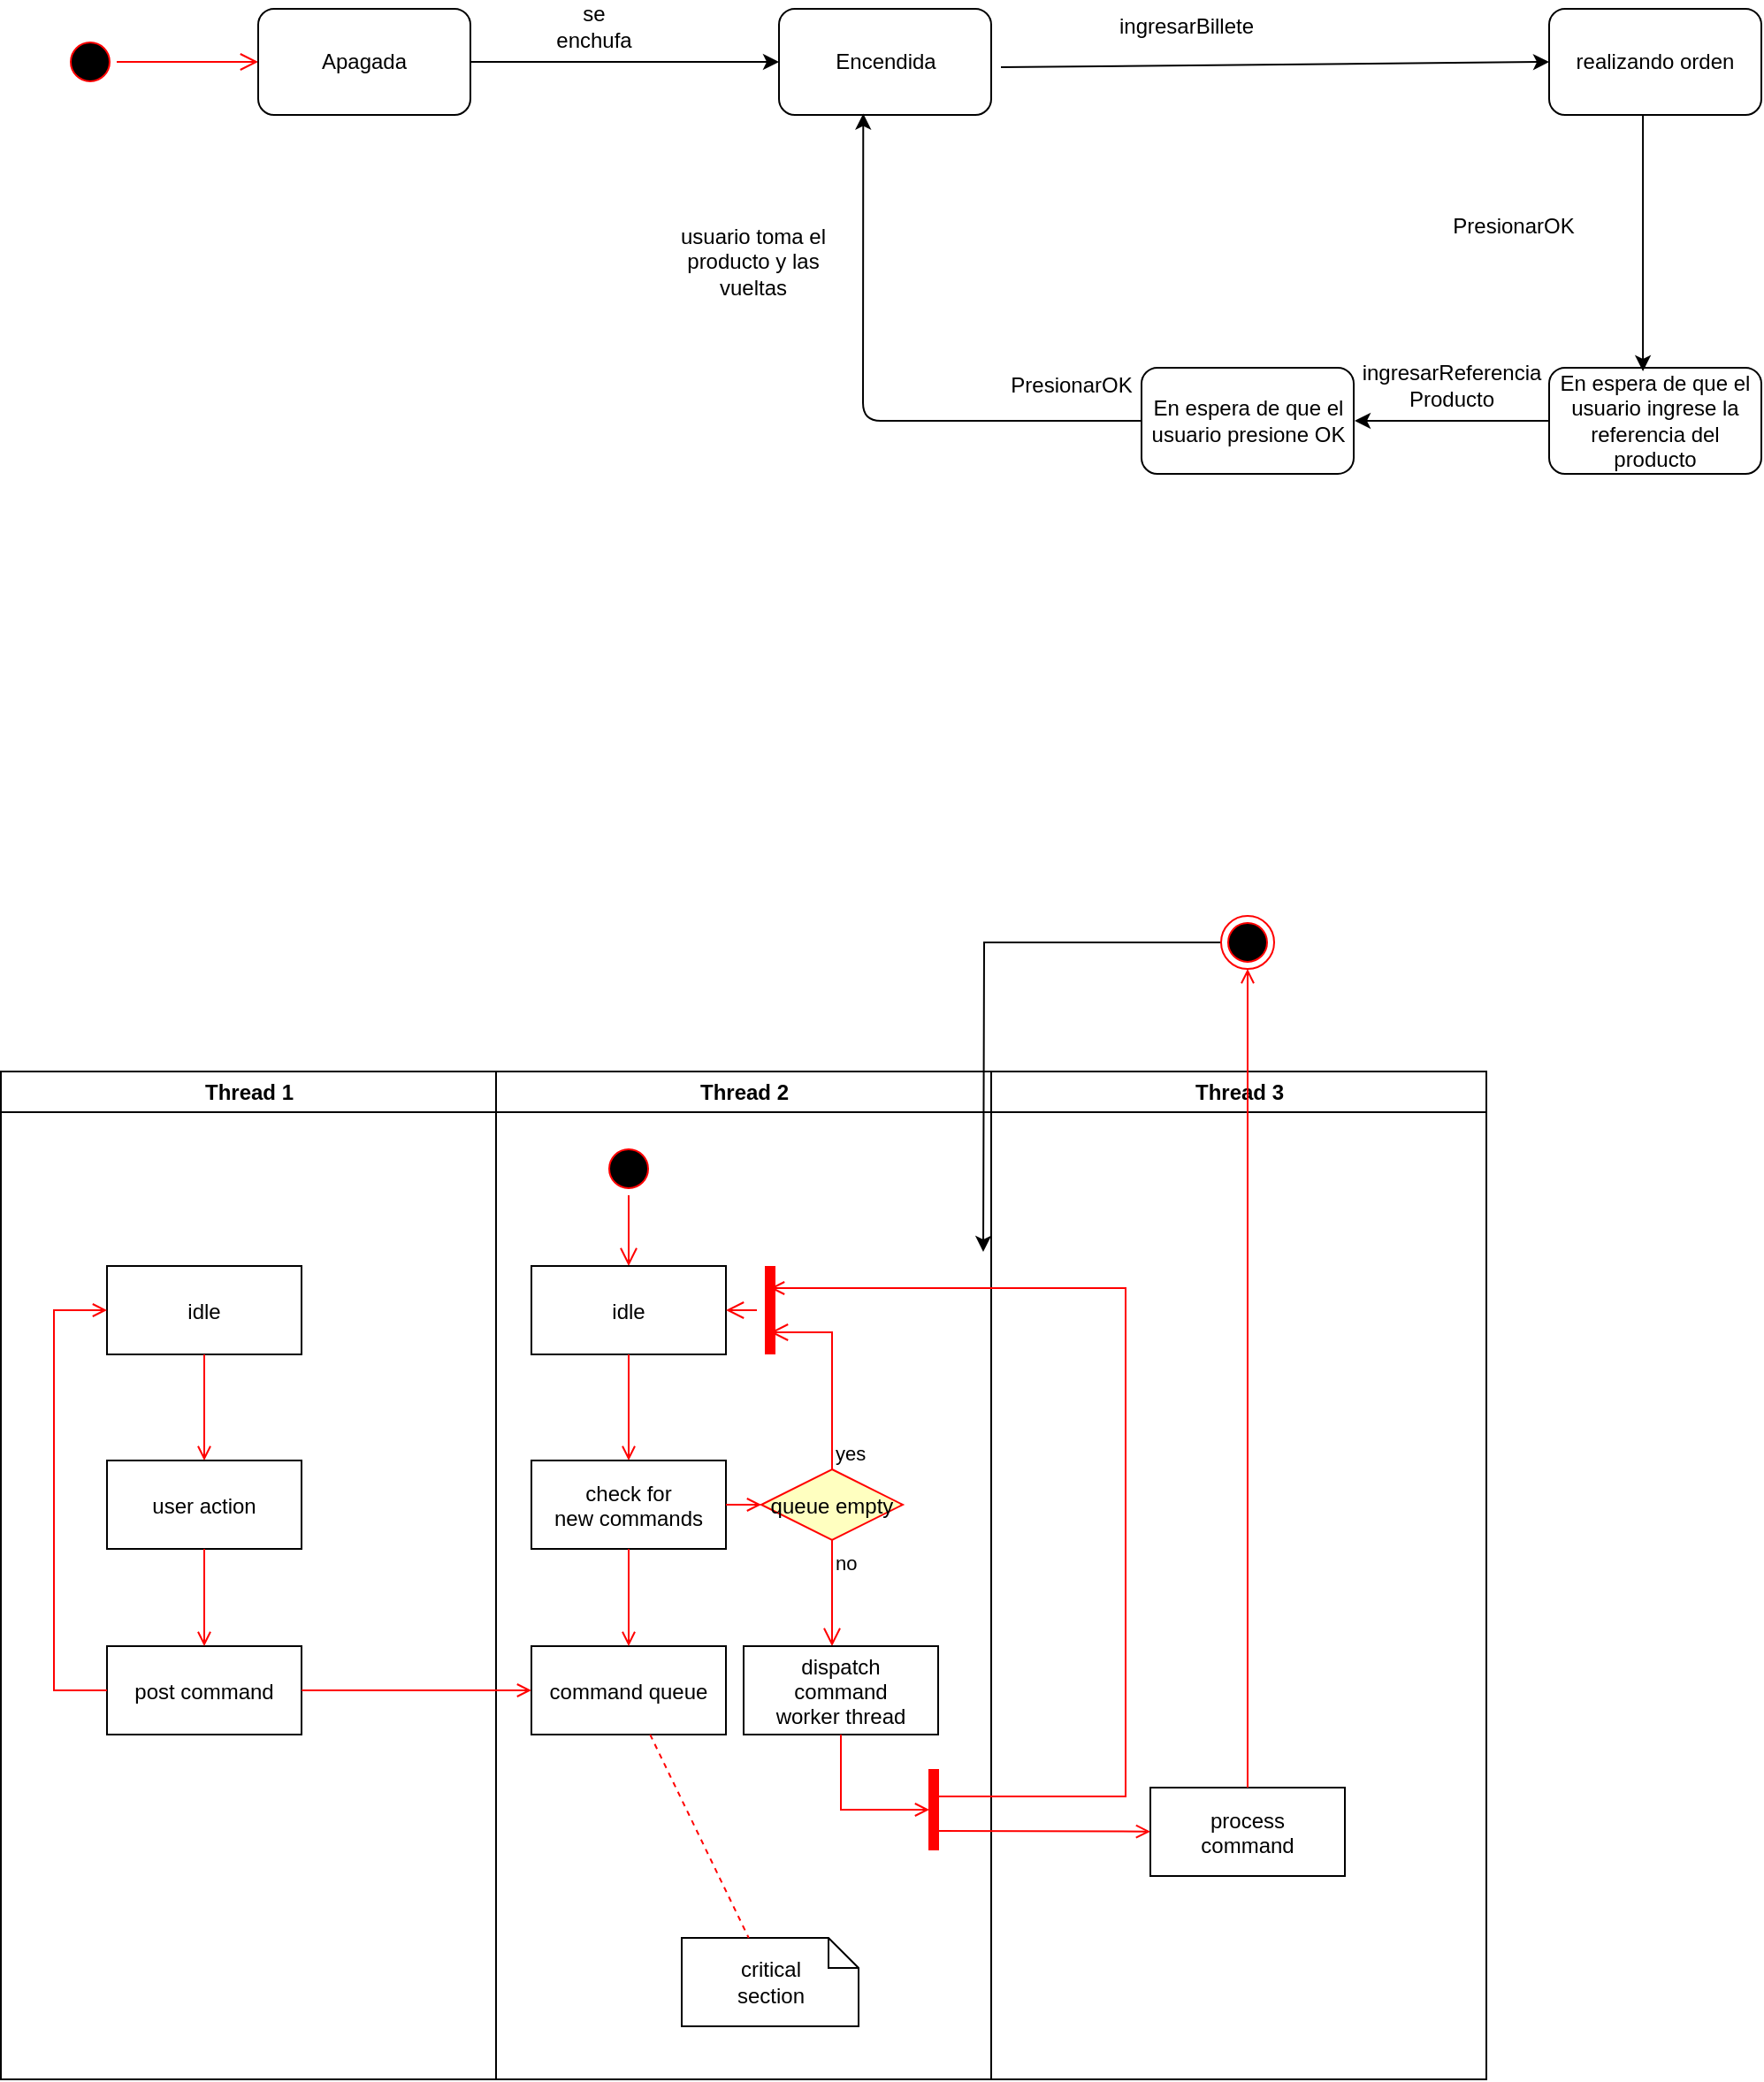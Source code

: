 <mxfile version="14.2.7" type="device"><diagram name="Page-1" id="e7e014a7-5840-1c2e-5031-d8a46d1fe8dd"><mxGraphModel dx="813" dy="1280" grid="1" gridSize="10" guides="1" tooltips="1" connect="1" arrows="1" fold="1" page="1" pageScale="1" pageWidth="1169" pageHeight="826" background="#ffffff" math="0" shadow="0"><root><mxCell id="0"/><mxCell id="1" parent="0"/><mxCell id="2" value="Thread 1" style="swimlane;whiteSpace=wrap" parent="1" vertex="1"><mxGeometry x="164.5" y="128" width="280" height="570" as="geometry"/></mxCell><mxCell id="7" value="idle" style="" parent="2" vertex="1"><mxGeometry x="60" y="110" width="110" height="50" as="geometry"/></mxCell><mxCell id="8" value="user action" style="" parent="2" vertex="1"><mxGeometry x="60" y="220" width="110" height="50" as="geometry"/></mxCell><mxCell id="9" value="" style="endArrow=open;strokeColor=#FF0000;endFill=1;rounded=0" parent="2" source="7" target="8" edge="1"><mxGeometry relative="1" as="geometry"/></mxCell><mxCell id="10" value="post command" style="" parent="2" vertex="1"><mxGeometry x="60" y="325" width="110" height="50" as="geometry"/></mxCell><mxCell id="11" value="" style="endArrow=open;strokeColor=#FF0000;endFill=1;rounded=0" parent="2" source="8" target="10" edge="1"><mxGeometry relative="1" as="geometry"/></mxCell><mxCell id="12" value="" style="edgeStyle=elbowEdgeStyle;elbow=horizontal;strokeColor=#FF0000;endArrow=open;endFill=1;rounded=0" parent="2" source="10" target="7" edge="1"><mxGeometry width="100" height="100" relative="1" as="geometry"><mxPoint x="160" y="290" as="sourcePoint"/><mxPoint x="260" y="190" as="targetPoint"/><Array as="points"><mxPoint x="30" y="250"/></Array></mxGeometry></mxCell><mxCell id="3" value="Thread 2" style="swimlane;whiteSpace=wrap" parent="1" vertex="1"><mxGeometry x="444.5" y="128" width="280" height="570" as="geometry"/></mxCell><mxCell id="13" value="" style="ellipse;shape=startState;fillColor=#000000;strokeColor=#ff0000;" parent="3" vertex="1"><mxGeometry x="60" y="40" width="30" height="30" as="geometry"/></mxCell><mxCell id="14" value="" style="edgeStyle=elbowEdgeStyle;elbow=horizontal;verticalAlign=bottom;endArrow=open;endSize=8;strokeColor=#FF0000;endFill=1;rounded=0" parent="3" source="13" target="15" edge="1"><mxGeometry x="40" y="20" as="geometry"><mxPoint x="55" y="90" as="targetPoint"/></mxGeometry></mxCell><mxCell id="15" value="idle" style="" parent="3" vertex="1"><mxGeometry x="20" y="110" width="110" height="50" as="geometry"/></mxCell><mxCell id="16" value="check for &#10;new commands" style="" parent="3" vertex="1"><mxGeometry x="20" y="220" width="110" height="50" as="geometry"/></mxCell><mxCell id="17" value="" style="endArrow=open;strokeColor=#FF0000;endFill=1;rounded=0" parent="3" source="15" target="16" edge="1"><mxGeometry relative="1" as="geometry"/></mxCell><mxCell id="18" value="command queue" style="" parent="3" vertex="1"><mxGeometry x="20" y="325" width="110" height="50" as="geometry"/></mxCell><mxCell id="19" value="" style="endArrow=open;strokeColor=#FF0000;endFill=1;rounded=0" parent="3" source="16" target="18" edge="1"><mxGeometry relative="1" as="geometry"/></mxCell><mxCell id="21" value="queue empty" style="rhombus;fillColor=#ffffc0;strokeColor=#ff0000;" parent="3" vertex="1"><mxGeometry x="150" y="225" width="80" height="40" as="geometry"/></mxCell><mxCell id="22" value="yes" style="edgeStyle=elbowEdgeStyle;elbow=horizontal;align=left;verticalAlign=bottom;endArrow=open;endSize=8;strokeColor=#FF0000;exitX=0.5;exitY=0;endFill=1;rounded=0;entryX=0.75;entryY=0.5;entryPerimeter=0" parent="3" source="21" target="25" edge="1"><mxGeometry x="-1" relative="1" as="geometry"><mxPoint x="160" y="150" as="targetPoint"/><Array as="points"><mxPoint x="190" y="180"/></Array></mxGeometry></mxCell><mxCell id="23" value="no" style="edgeStyle=elbowEdgeStyle;elbow=horizontal;align=left;verticalAlign=top;endArrow=open;endSize=8;strokeColor=#FF0000;endFill=1;rounded=0" parent="3" source="21" target="30" edge="1"><mxGeometry x="-1" relative="1" as="geometry"><mxPoint x="190" y="305" as="targetPoint"/></mxGeometry></mxCell><mxCell id="24" value="" style="endArrow=open;strokeColor=#FF0000;endFill=1;rounded=0" parent="3" source="16" target="21" edge="1"><mxGeometry relative="1" as="geometry"/></mxCell><mxCell id="25" value="" style="shape=line;strokeWidth=6;strokeColor=#ff0000;rotation=90" parent="3" vertex="1"><mxGeometry x="130" y="127.5" width="50" height="15" as="geometry"/></mxCell><mxCell id="26" value="" style="edgeStyle=elbowEdgeStyle;elbow=horizontal;verticalAlign=bottom;endArrow=open;endSize=8;strokeColor=#FF0000;endFill=1;rounded=0" parent="3" source="25" target="15" edge="1"><mxGeometry x="130" y="90" as="geometry"><mxPoint x="230" y="140" as="targetPoint"/></mxGeometry></mxCell><mxCell id="30" value="dispatch&#10;command&#10;worker thread" style="" parent="3" vertex="1"><mxGeometry x="140" y="325" width="110" height="50" as="geometry"/></mxCell><mxCell id="31" value="critical&#10;section" style="shape=note;whiteSpace=wrap;size=17" parent="3" vertex="1"><mxGeometry x="105" y="490" width="100" height="50" as="geometry"/></mxCell><mxCell id="32" value="" style="endArrow=none;strokeColor=#FF0000;endFill=0;rounded=0;dashed=1" parent="3" source="18" target="31" edge="1"><mxGeometry relative="1" as="geometry"/></mxCell><mxCell id="34" value="" style="whiteSpace=wrap;strokeColor=#FF0000;fillColor=#FF0000" parent="3" vertex="1"><mxGeometry x="245" y="395" width="5" height="45" as="geometry"/></mxCell><mxCell id="41" value="" style="edgeStyle=elbowEdgeStyle;elbow=horizontal;entryX=0;entryY=0.5;strokeColor=#FF0000;endArrow=open;endFill=1;rounded=0" parent="3" source="30" target="34" edge="1"><mxGeometry width="100" height="100" relative="1" as="geometry"><mxPoint x="60" y="480" as="sourcePoint"/><mxPoint x="160" y="380" as="targetPoint"/><Array as="points"><mxPoint x="195" y="400"/></Array></mxGeometry></mxCell><mxCell id="4" value="Thread 3" style="swimlane;whiteSpace=wrap" parent="1" vertex="1"><mxGeometry x="724.5" y="128" width="280" height="570" as="geometry"/></mxCell><mxCell id="33" value="process&#10;command" style="" parent="4" vertex="1"><mxGeometry x="90" y="405" width="110" height="50" as="geometry"/></mxCell><mxCell id="35" value="" style="edgeStyle=elbowEdgeStyle;elbow=horizontal;strokeColor=#FF0000;endArrow=open;endFill=1;rounded=0;entryX=0.25;entryY=0.5;entryPerimeter=0" parent="4" target="25" edge="1"><mxGeometry width="100" height="100" relative="1" as="geometry"><mxPoint x="-30" y="410" as="sourcePoint"/><mxPoint x="-120" y="120" as="targetPoint"/><Array as="points"><mxPoint x="76" y="-428"/><mxPoint x="-10" y="135"/></Array></mxGeometry></mxCell><mxCell id="37" value="" style="edgeStyle=none;strokeColor=#FF0000;endArrow=open;endFill=1;rounded=0" parent="4" target="33" edge="1"><mxGeometry width="100" height="100" relative="1" as="geometry"><mxPoint x="-30" y="429.5" as="sourcePoint"/><mxPoint x="90" y="429.5" as="targetPoint"/></mxGeometry></mxCell><mxCell id="20" value="" style="endArrow=open;strokeColor=#FF0000;endFill=1;rounded=0" parent="1" source="10" target="18" edge="1"><mxGeometry relative="1" as="geometry"/></mxCell><mxCell id="5" value="" style="ellipse;shape=startState;fillColor=#000000;strokeColor=#ff0000;" parent="1" vertex="1"><mxGeometry x="200" y="-458" width="30" height="30" as="geometry"/></mxCell><mxCell id="6" value="" style="edgeStyle=elbowEdgeStyle;elbow=horizontal;verticalAlign=bottom;endArrow=open;endSize=8;strokeColor=#FF0000;endFill=1;rounded=0" parent="1" source="5" target="qKS3qtjgWm1ni4YK7b60-42" edge="1"><mxGeometry x="264.5" y="168" as="geometry"><mxPoint x="279.5" y="238" as="targetPoint"/></mxGeometry></mxCell><mxCell id="qKS3qtjgWm1ni4YK7b60-41" style="edgeStyle=orthogonalEdgeStyle;rounded=0;orthogonalLoop=1;jettySize=auto;html=1;exitX=0;exitY=0.5;exitDx=0;exitDy=0;" edge="1" parent="1" source="38"><mxGeometry relative="1" as="geometry"><mxPoint x="720" y="230" as="targetPoint"/></mxGeometry></mxCell><mxCell id="38" value="" style="ellipse;shape=endState;fillColor=#000000;strokeColor=#ff0000" parent="1" vertex="1"><mxGeometry x="854.5" y="40" width="30" height="30" as="geometry"/></mxCell><mxCell id="39" value="" style="endArrow=open;strokeColor=#FF0000;endFill=1;rounded=0" parent="1" source="33" target="38" edge="1"><mxGeometry relative="1" as="geometry"/></mxCell><mxCell id="qKS3qtjgWm1ni4YK7b60-42" value="Apagada" style="rounded=1;whiteSpace=wrap;html=1;" vertex="1" parent="1"><mxGeometry x="310" y="-473" width="120" height="60" as="geometry"/></mxCell><mxCell id="qKS3qtjgWm1ni4YK7b60-43" value="Encendida" style="rounded=1;whiteSpace=wrap;html=1;" vertex="1" parent="1"><mxGeometry x="604.5" y="-473" width="120" height="60" as="geometry"/></mxCell><mxCell id="qKS3qtjgWm1ni4YK7b60-44" value="" style="endArrow=classic;html=1;exitX=1;exitY=0.5;exitDx=0;exitDy=0;" edge="1" parent="1" source="qKS3qtjgWm1ni4YK7b60-42" target="qKS3qtjgWm1ni4YK7b60-43"><mxGeometry width="50" height="50" relative="1" as="geometry"><mxPoint x="50" y="130" as="sourcePoint"/><mxPoint x="100" y="80" as="targetPoint"/></mxGeometry></mxCell><mxCell id="qKS3qtjgWm1ni4YK7b60-45" value="se enchufa" style="text;html=1;strokeColor=none;fillColor=none;align=center;verticalAlign=middle;whiteSpace=wrap;rounded=0;" vertex="1" parent="1"><mxGeometry x="480" y="-473" width="40" height="20" as="geometry"/></mxCell><mxCell id="qKS3qtjgWm1ni4YK7b60-46" value="" style="endArrow=classic;html=1;entryX=0;entryY=0.5;entryDx=0;entryDy=0;" edge="1" parent="1" target="qKS3qtjgWm1ni4YK7b60-48"><mxGeometry width="50" height="50" relative="1" as="geometry"><mxPoint x="730" y="-440" as="sourcePoint"/><mxPoint x="920" y="-440" as="targetPoint"/></mxGeometry></mxCell><mxCell id="qKS3qtjgWm1ni4YK7b60-47" value="ingresarBillete" style="text;html=1;strokeColor=none;fillColor=none;align=center;verticalAlign=middle;whiteSpace=wrap;rounded=0;" vertex="1" parent="1"><mxGeometry x="814.5" y="-473" width="40" height="20" as="geometry"/></mxCell><mxCell id="qKS3qtjgWm1ni4YK7b60-48" value="realizando orden" style="rounded=1;whiteSpace=wrap;html=1;" vertex="1" parent="1"><mxGeometry x="1040" y="-473" width="120" height="60" as="geometry"/></mxCell><mxCell id="qKS3qtjgWm1ni4YK7b60-49" value="En espera de que el usuario ingrese la referencia del producto" style="rounded=1;whiteSpace=wrap;html=1;" vertex="1" parent="1"><mxGeometry x="1040" y="-270" width="120" height="60" as="geometry"/></mxCell><mxCell id="qKS3qtjgWm1ni4YK7b60-50" value="" style="endArrow=classic;html=1;exitX=0.442;exitY=1;exitDx=0;exitDy=0;exitPerimeter=0;entryX=0.442;entryY=0.033;entryDx=0;entryDy=0;entryPerimeter=0;" edge="1" parent="1" source="qKS3qtjgWm1ni4YK7b60-48" target="qKS3qtjgWm1ni4YK7b60-49"><mxGeometry width="50" height="50" relative="1" as="geometry"><mxPoint x="1010" y="-340" as="sourcePoint"/><mxPoint x="1060" y="-390" as="targetPoint"/></mxGeometry></mxCell><mxCell id="qKS3qtjgWm1ni4YK7b60-52" value="" style="endArrow=classic;html=1;exitX=0;exitY=0.5;exitDx=0;exitDy=0;" edge="1" parent="1" source="qKS3qtjgWm1ni4YK7b60-49"><mxGeometry width="50" height="50" relative="1" as="geometry"><mxPoint x="810" y="-240" as="sourcePoint"/><mxPoint x="930" y="-240" as="targetPoint"/><Array as="points"/></mxGeometry></mxCell><mxCell id="qKS3qtjgWm1ni4YK7b60-64" value="ingresarReferencia&lt;br&gt;Producto" style="text;html=1;strokeColor=none;fillColor=none;align=center;verticalAlign=middle;whiteSpace=wrap;rounded=0;" vertex="1" parent="1"><mxGeometry x="964.5" y="-270" width="40" height="20" as="geometry"/></mxCell><mxCell id="qKS3qtjgWm1ni4YK7b60-66" value="usuario toma el producto y las vueltas" style="text;html=1;strokeColor=none;fillColor=none;align=center;verticalAlign=middle;whiteSpace=wrap;rounded=0;" vertex="1" parent="1"><mxGeometry x="540" y="-340" width="100" height="20" as="geometry"/></mxCell><mxCell id="qKS3qtjgWm1ni4YK7b60-67" value="PresionarOK" style="text;html=1;strokeColor=none;fillColor=none;align=center;verticalAlign=middle;whiteSpace=wrap;rounded=0;" vertex="1" parent="1"><mxGeometry x="1000" y="-360" width="40" height="20" as="geometry"/></mxCell><mxCell id="qKS3qtjgWm1ni4YK7b60-69" value="En espera de que el usuario presione OK" style="rounded=1;whiteSpace=wrap;html=1;" vertex="1" parent="1"><mxGeometry x="809.5" y="-270" width="120" height="60" as="geometry"/></mxCell><mxCell id="qKS3qtjgWm1ni4YK7b60-70" value="" style="endArrow=classic;html=1;exitX=0;exitY=0.5;exitDx=0;exitDy=0;entryX=0.397;entryY=0.988;entryDx=0;entryDy=0;entryPerimeter=0;" edge="1" parent="1" source="qKS3qtjgWm1ni4YK7b60-69" target="qKS3qtjgWm1ni4YK7b60-43"><mxGeometry width="50" height="50" relative="1" as="geometry"><mxPoint x="750" y="-210" as="sourcePoint"/><mxPoint x="640" y="-240" as="targetPoint"/><Array as="points"><mxPoint x="652" y="-240"/></Array></mxGeometry></mxCell><mxCell id="qKS3qtjgWm1ni4YK7b60-71" value="PresionarOK" style="text;html=1;strokeColor=none;fillColor=none;align=center;verticalAlign=middle;whiteSpace=wrap;rounded=0;" vertex="1" parent="1"><mxGeometry x="750" y="-270" width="40" height="20" as="geometry"/></mxCell></root></mxGraphModel></diagram></mxfile>